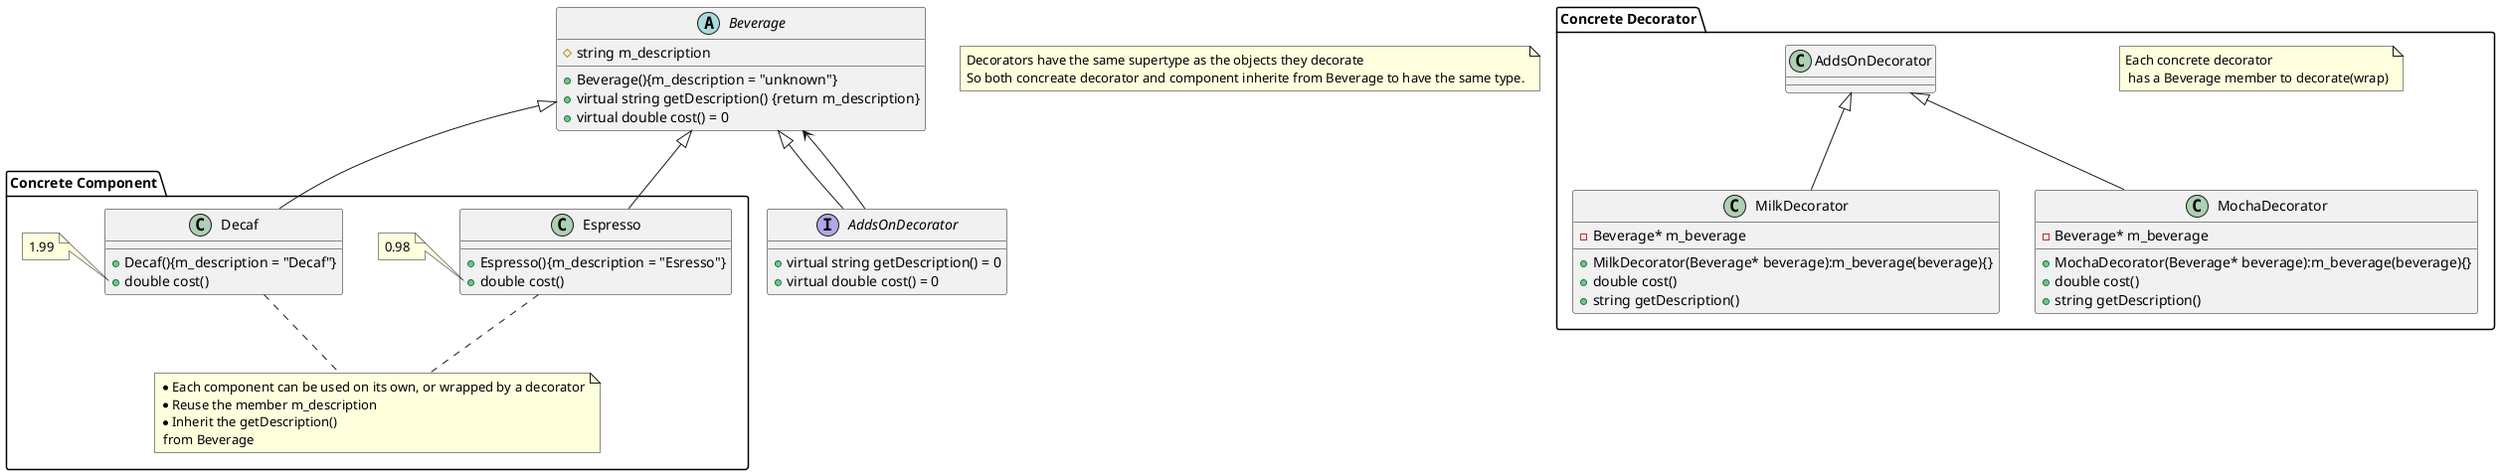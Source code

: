 @startuml Decorator Pattern

abstract Beverage{
    # string m_description 
    + Beverage(){m_description = "unknown"}
    + virtual string getDescription() {return m_description}
    + virtual double cost() = 0
}
note "Decorators have the same supertype as the objects they decorate\nSo both concreate decorator and component inherite from Beverage to have the same type." as N3

Interface AddsOnDecorator{
    + virtual string getDescription() = 0
    + virtual double cost() = 0
}


Beverage <|-- AddsOnDecorator

' Each concrete decorator\n has a Beverage member to decorate(wrap)
Beverage <-- AddsOnDecorator


package "Concrete Component"{
class Espresso  {
    + Espresso(){m_description = "Esresso"}
    + double cost()
}
note left of Espresso::cost()
0.98
end note
class Decaf {
    + Decaf(){m_description = "Decaf"}
    + double cost()
}
note left of Decaf::cost()
1.99
end note
note "*Each component can be used on its own, or wrapped by a decorator\n*Reuse the member m_description\n*Inherit the getDescription()\n from Beverage" as N1
Decaf .. N1
Espresso .. N1
}

Beverage <|-- Espresso
Beverage <|-- Decaf
package "Concrete Decorator"{
note "Each concrete decorator\n has a Beverage member to decorate(wrap)" as N2

class MilkDecorator extends AddsOnDecorator{
    - Beverage* m_beverage
    + MilkDecorator(Beverage* beverage):m_beverage(beverage){}
    + double cost()
    + string getDescription()
}

class MochaDecorator extends AddsOnDecorator{
    - Beverage* m_beverage
    + MochaDecorator(Beverage* beverage):m_beverage(beverage){}
    + double cost()
    + string getDescription()
}


}
@enduml